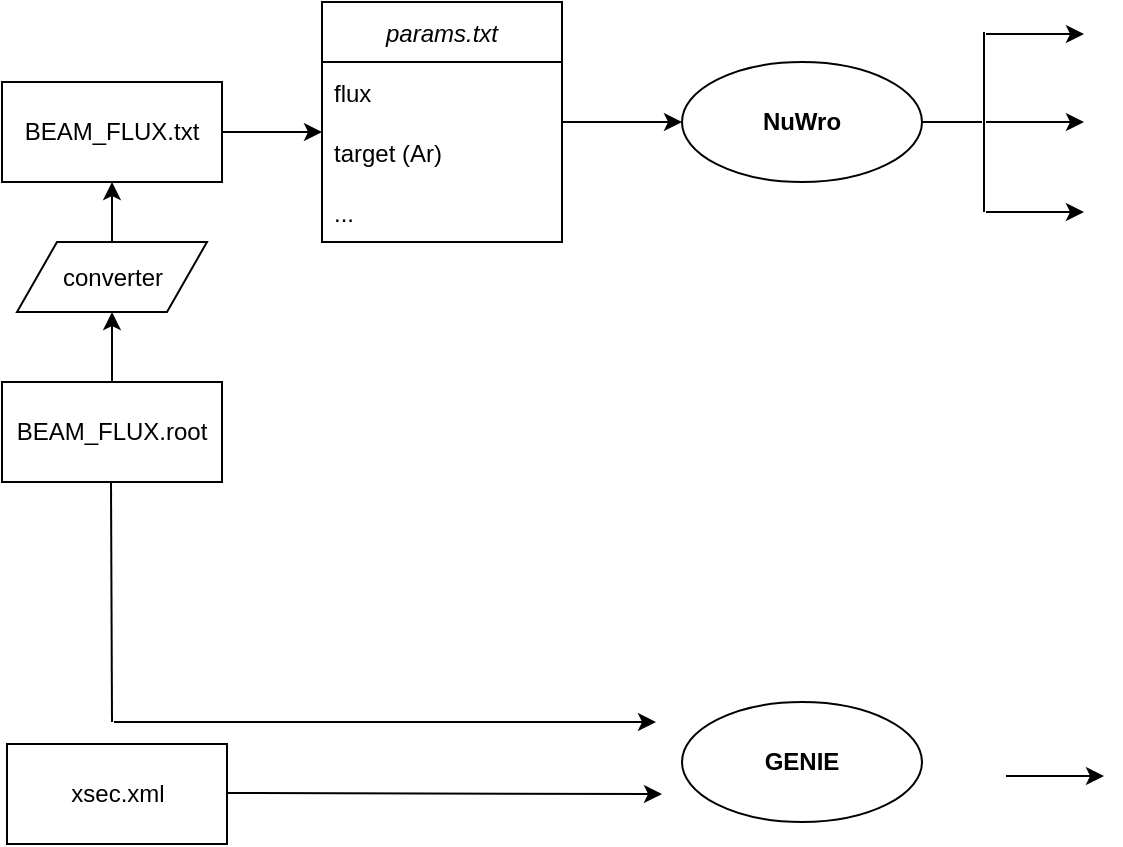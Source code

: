 <mxfile version="15.9.1" type="github">
  <diagram id="C5RBs43oDa-KdzZeNtuy" name="Page-1">
    <mxGraphModel dx="868" dy="482" grid="1" gridSize="10" guides="1" tooltips="1" connect="1" arrows="1" fold="1" page="1" pageScale="1" pageWidth="827" pageHeight="1169" math="0" shadow="0">
      <root>
        <mxCell id="WIyWlLk6GJQsqaUBKTNV-0" />
        <mxCell id="WIyWlLk6GJQsqaUBKTNV-1" parent="WIyWlLk6GJQsqaUBKTNV-0" />
        <mxCell id="ufvQBNr53-Tk7y8vbcVA-3" value="" style="edgeStyle=orthogonalEdgeStyle;rounded=0;orthogonalLoop=1;jettySize=auto;html=1;" edge="1" parent="WIyWlLk6GJQsqaUBKTNV-1" source="ufvQBNr53-Tk7y8vbcVA-0" target="ufvQBNr53-Tk7y8vbcVA-2">
          <mxGeometry relative="1" as="geometry" />
        </mxCell>
        <mxCell id="ufvQBNr53-Tk7y8vbcVA-0" value="BEAM_FLUX.root" style="rounded=0;whiteSpace=wrap;html=1;" vertex="1" parent="WIyWlLk6GJQsqaUBKTNV-1">
          <mxGeometry x="10" y="210" width="110" height="50" as="geometry" />
        </mxCell>
        <mxCell id="ufvQBNr53-Tk7y8vbcVA-11" value="" style="edgeStyle=orthogonalEdgeStyle;rounded=0;orthogonalLoop=1;jettySize=auto;html=1;" edge="1" parent="WIyWlLk6GJQsqaUBKTNV-1" source="ufvQBNr53-Tk7y8vbcVA-2" target="ufvQBNr53-Tk7y8vbcVA-10">
          <mxGeometry relative="1" as="geometry" />
        </mxCell>
        <mxCell id="ufvQBNr53-Tk7y8vbcVA-2" value="converter" style="shape=parallelogram;perimeter=parallelogramPerimeter;whiteSpace=wrap;html=1;fixedSize=1;rounded=0;" vertex="1" parent="WIyWlLk6GJQsqaUBKTNV-1">
          <mxGeometry x="17.5" y="140" width="95" height="35" as="geometry" />
        </mxCell>
        <mxCell id="ufvQBNr53-Tk7y8vbcVA-22" value="" style="edgeStyle=orthogonalEdgeStyle;rounded=0;orthogonalLoop=1;jettySize=auto;html=1;" edge="1" parent="WIyWlLk6GJQsqaUBKTNV-1" source="ufvQBNr53-Tk7y8vbcVA-10">
          <mxGeometry relative="1" as="geometry">
            <mxPoint x="170" y="85" as="targetPoint" />
          </mxGeometry>
        </mxCell>
        <mxCell id="ufvQBNr53-Tk7y8vbcVA-10" value="BEAM_FLUX.txt" style="rounded=0;whiteSpace=wrap;html=1;" vertex="1" parent="WIyWlLk6GJQsqaUBKTNV-1">
          <mxGeometry x="10" y="60" width="110" height="50" as="geometry" />
        </mxCell>
        <mxCell id="ufvQBNr53-Tk7y8vbcVA-27" value="" style="edgeStyle=orthogonalEdgeStyle;rounded=0;orthogonalLoop=1;jettySize=auto;html=1;" edge="1" parent="WIyWlLk6GJQsqaUBKTNV-1" source="ufvQBNr53-Tk7y8vbcVA-15">
          <mxGeometry relative="1" as="geometry">
            <mxPoint x="350" y="80" as="targetPoint" />
          </mxGeometry>
        </mxCell>
        <mxCell id="ufvQBNr53-Tk7y8vbcVA-15" value="params.txt" style="swimlane;fontStyle=2;childLayout=stackLayout;horizontal=1;startSize=30;horizontalStack=0;resizeParent=1;resizeParentMax=0;resizeLast=0;collapsible=1;marginBottom=0;" vertex="1" parent="WIyWlLk6GJQsqaUBKTNV-1">
          <mxGeometry x="170" y="20" width="120" height="120" as="geometry" />
        </mxCell>
        <mxCell id="ufvQBNr53-Tk7y8vbcVA-16" value="flux" style="text;strokeColor=none;fillColor=none;align=left;verticalAlign=middle;spacingLeft=4;spacingRight=4;overflow=hidden;points=[[0,0.5],[1,0.5]];portConstraint=eastwest;rotatable=0;" vertex="1" parent="ufvQBNr53-Tk7y8vbcVA-15">
          <mxGeometry y="30" width="120" height="30" as="geometry" />
        </mxCell>
        <mxCell id="ufvQBNr53-Tk7y8vbcVA-17" value="target (Ar)" style="text;strokeColor=none;fillColor=none;align=left;verticalAlign=middle;spacingLeft=4;spacingRight=4;overflow=hidden;points=[[0,0.5],[1,0.5]];portConstraint=eastwest;rotatable=0;" vertex="1" parent="ufvQBNr53-Tk7y8vbcVA-15">
          <mxGeometry y="60" width="120" height="30" as="geometry" />
        </mxCell>
        <mxCell id="ufvQBNr53-Tk7y8vbcVA-18" value="..." style="text;strokeColor=none;fillColor=none;align=left;verticalAlign=middle;spacingLeft=4;spacingRight=4;overflow=hidden;points=[[0,0.5],[1,0.5]];portConstraint=eastwest;rotatable=0;" vertex="1" parent="ufvQBNr53-Tk7y8vbcVA-15">
          <mxGeometry y="90" width="120" height="30" as="geometry" />
        </mxCell>
        <mxCell id="ufvQBNr53-Tk7y8vbcVA-26" value="&lt;span style=&quot;font-style: normal&quot;&gt;&lt;b&gt;NuWro&lt;/b&gt;&lt;/span&gt;" style="ellipse;whiteSpace=wrap;html=1;fontStyle=2;startSize=30;" vertex="1" parent="WIyWlLk6GJQsqaUBKTNV-1">
          <mxGeometry x="350" y="50" width="120" height="60" as="geometry" />
        </mxCell>
        <mxCell id="ufvQBNr53-Tk7y8vbcVA-28" value="" style="endArrow=none;html=1;rounded=0;" edge="1" parent="WIyWlLk6GJQsqaUBKTNV-1">
          <mxGeometry width="50" height="50" relative="1" as="geometry">
            <mxPoint x="470" y="80" as="sourcePoint" />
            <mxPoint x="500" y="80" as="targetPoint" />
          </mxGeometry>
        </mxCell>
        <mxCell id="ufvQBNr53-Tk7y8vbcVA-29" value="" style="endArrow=none;html=1;rounded=0;" edge="1" parent="WIyWlLk6GJQsqaUBKTNV-1">
          <mxGeometry width="50" height="50" relative="1" as="geometry">
            <mxPoint x="501" y="125" as="sourcePoint" />
            <mxPoint x="501" y="35" as="targetPoint" />
          </mxGeometry>
        </mxCell>
        <mxCell id="ufvQBNr53-Tk7y8vbcVA-30" value="" style="edgeStyle=orthogonalEdgeStyle;rounded=0;orthogonalLoop=1;jettySize=auto;html=1;" edge="1" parent="WIyWlLk6GJQsqaUBKTNV-1">
          <mxGeometry relative="1" as="geometry">
            <mxPoint x="502" y="36" as="sourcePoint" />
            <mxPoint x="551" y="36" as="targetPoint" />
          </mxGeometry>
        </mxCell>
        <mxCell id="ufvQBNr53-Tk7y8vbcVA-31" value="" style="edgeStyle=orthogonalEdgeStyle;rounded=0;orthogonalLoop=1;jettySize=auto;html=1;" edge="1" parent="WIyWlLk6GJQsqaUBKTNV-1">
          <mxGeometry relative="1" as="geometry">
            <mxPoint x="502" y="80" as="sourcePoint" />
            <mxPoint x="551" y="80" as="targetPoint" />
          </mxGeometry>
        </mxCell>
        <mxCell id="ufvQBNr53-Tk7y8vbcVA-32" value="" style="edgeStyle=orthogonalEdgeStyle;rounded=0;orthogonalLoop=1;jettySize=auto;html=1;" edge="1" parent="WIyWlLk6GJQsqaUBKTNV-1">
          <mxGeometry relative="1" as="geometry">
            <mxPoint x="502" y="125" as="sourcePoint" />
            <mxPoint x="551" y="125" as="targetPoint" />
          </mxGeometry>
        </mxCell>
        <mxCell id="ufvQBNr53-Tk7y8vbcVA-33" value="&lt;span style=&quot;font-style: normal&quot;&gt;&lt;b&gt;GENIE&lt;/b&gt;&lt;/span&gt;" style="ellipse;whiteSpace=wrap;html=1;fontStyle=2;startSize=30;" vertex="1" parent="WIyWlLk6GJQsqaUBKTNV-1">
          <mxGeometry x="350" y="370" width="120" height="60" as="geometry" />
        </mxCell>
        <mxCell id="ufvQBNr53-Tk7y8vbcVA-35" value="" style="endArrow=none;html=1;rounded=0;" edge="1" parent="WIyWlLk6GJQsqaUBKTNV-1">
          <mxGeometry width="50" height="50" relative="1" as="geometry">
            <mxPoint x="65" y="380" as="sourcePoint" />
            <mxPoint x="64.5" y="260" as="targetPoint" />
          </mxGeometry>
        </mxCell>
        <mxCell id="ufvQBNr53-Tk7y8vbcVA-36" value="" style="endArrow=classic;html=1;rounded=0;" edge="1" parent="WIyWlLk6GJQsqaUBKTNV-1">
          <mxGeometry width="50" height="50" relative="1" as="geometry">
            <mxPoint x="66" y="380" as="sourcePoint" />
            <mxPoint x="337" y="380" as="targetPoint" />
          </mxGeometry>
        </mxCell>
        <mxCell id="ufvQBNr53-Tk7y8vbcVA-37" value="xsec.xml" style="rounded=0;whiteSpace=wrap;html=1;" vertex="1" parent="WIyWlLk6GJQsqaUBKTNV-1">
          <mxGeometry x="12.5" y="391" width="110" height="50" as="geometry" />
        </mxCell>
        <mxCell id="ufvQBNr53-Tk7y8vbcVA-39" value="" style="endArrow=classic;html=1;rounded=0;" edge="1" parent="WIyWlLk6GJQsqaUBKTNV-1">
          <mxGeometry width="50" height="50" relative="1" as="geometry">
            <mxPoint x="122.5" y="415.5" as="sourcePoint" />
            <mxPoint x="340" y="416" as="targetPoint" />
          </mxGeometry>
        </mxCell>
        <mxCell id="ufvQBNr53-Tk7y8vbcVA-40" value="" style="edgeStyle=orthogonalEdgeStyle;rounded=0;orthogonalLoop=1;jettySize=auto;html=1;" edge="1" parent="WIyWlLk6GJQsqaUBKTNV-1">
          <mxGeometry relative="1" as="geometry">
            <mxPoint x="512" y="407" as="sourcePoint" />
            <mxPoint x="561" y="407" as="targetPoint" />
          </mxGeometry>
        </mxCell>
      </root>
    </mxGraphModel>
  </diagram>
</mxfile>

